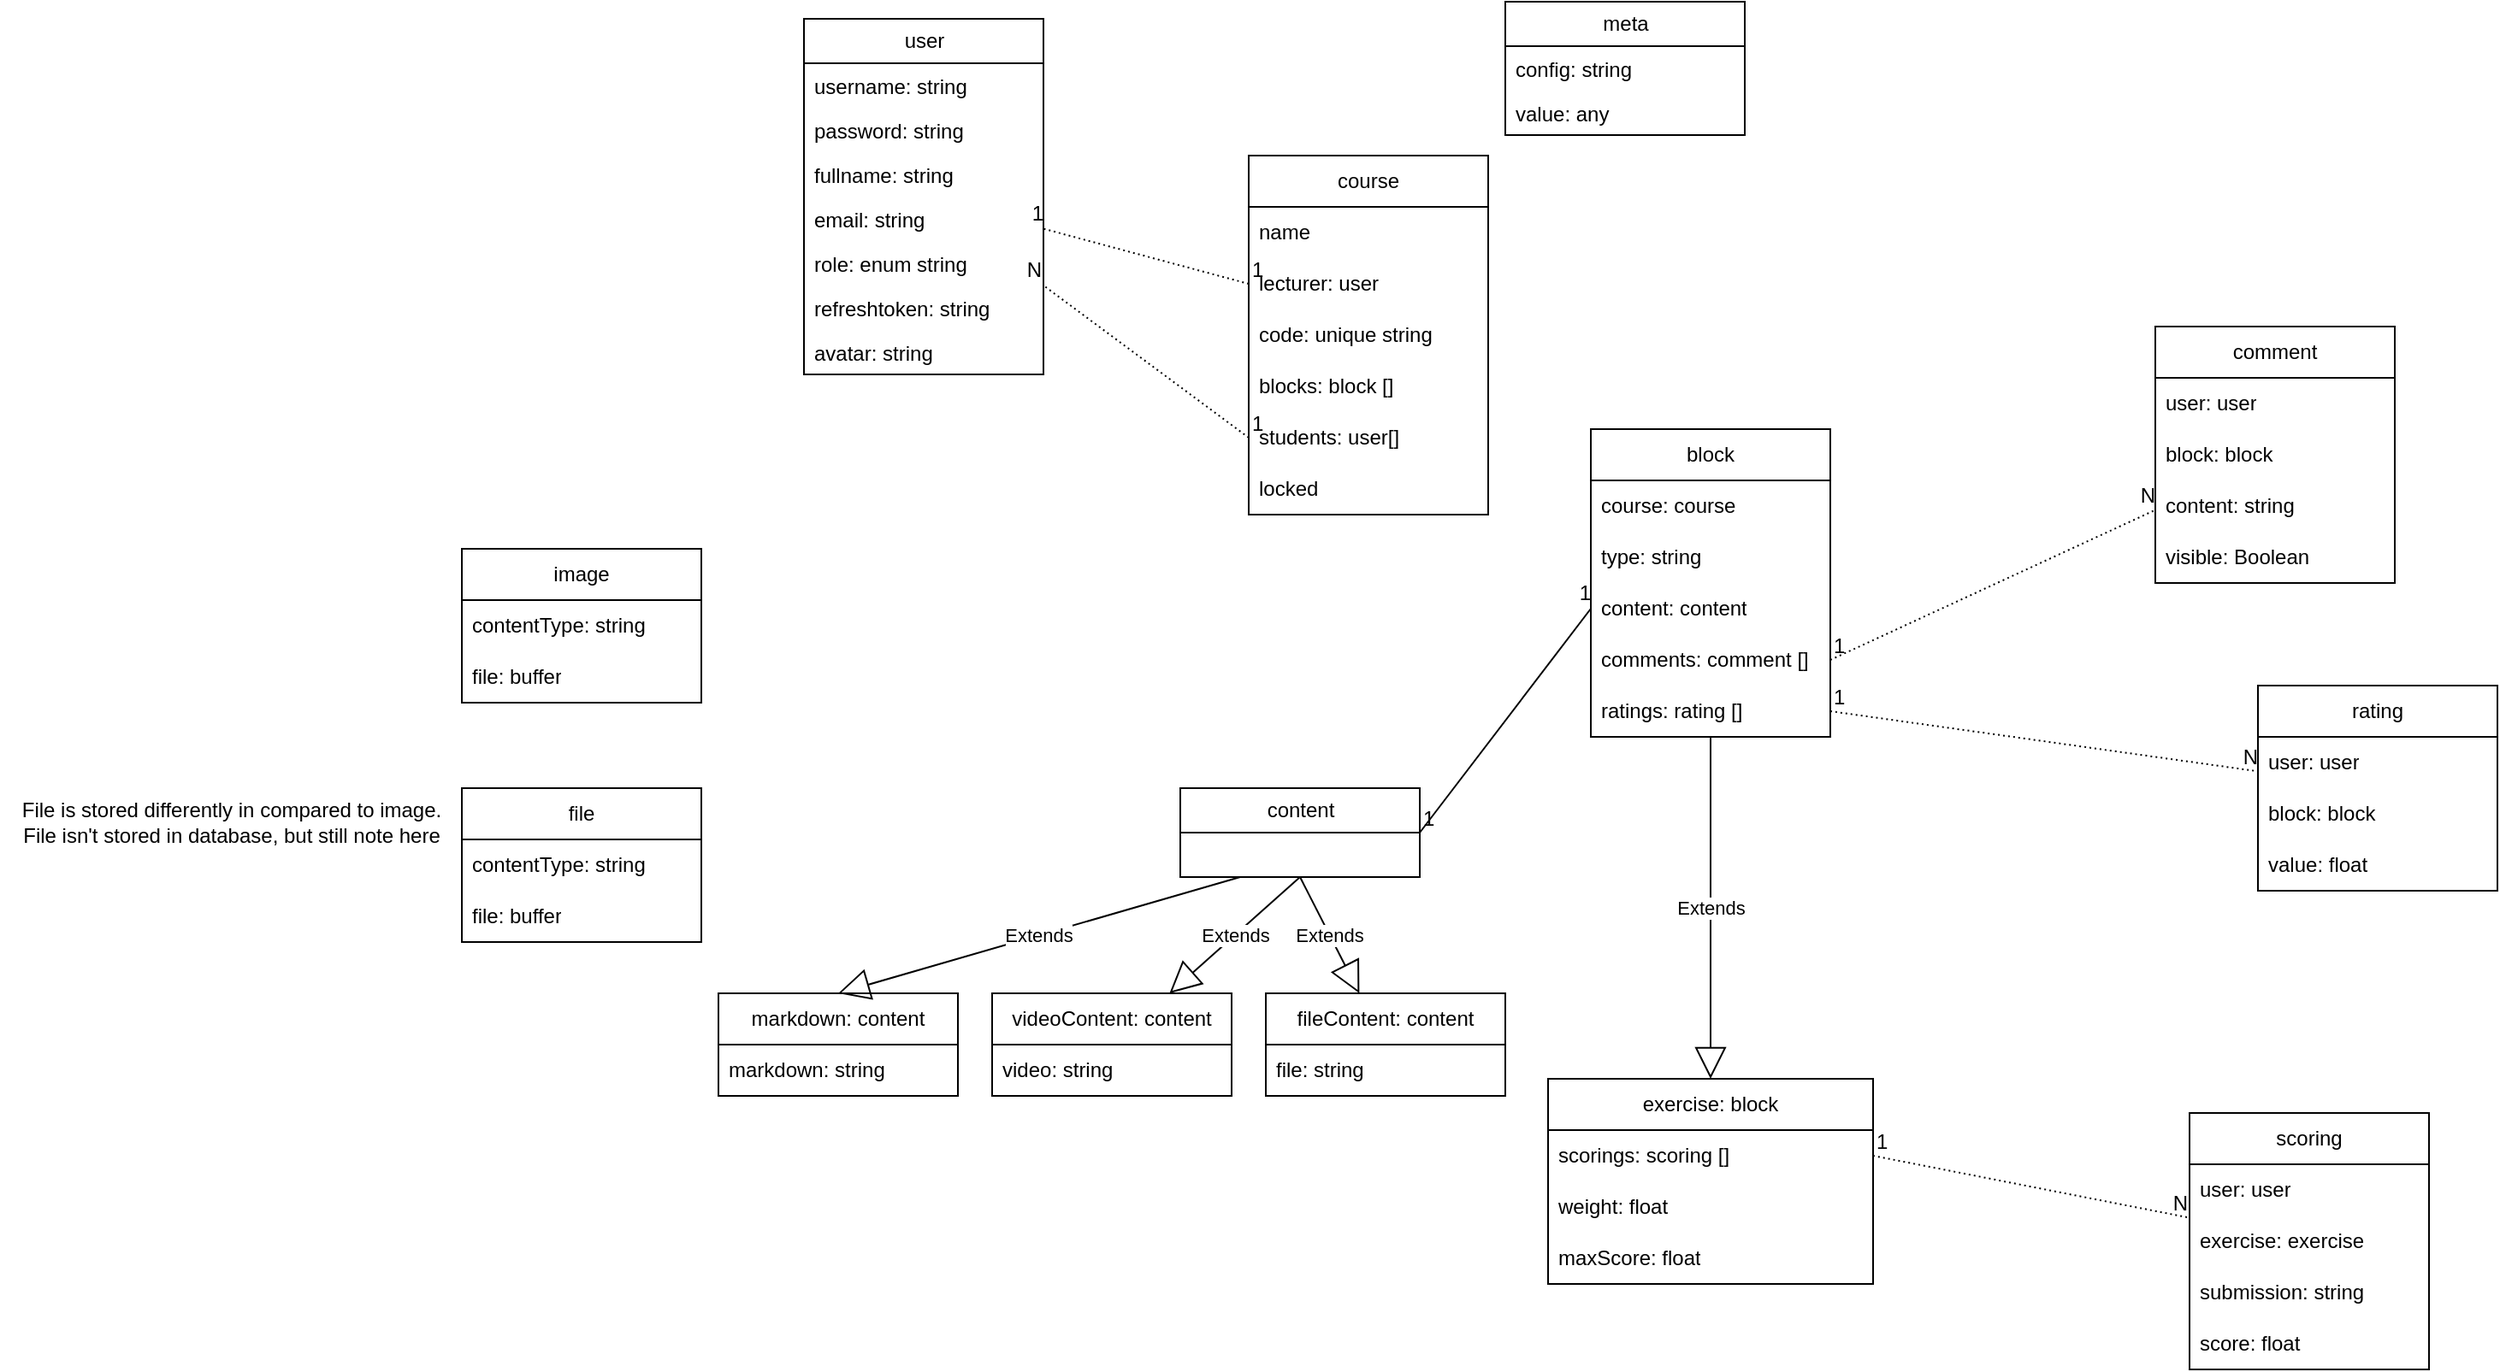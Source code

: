 <mxfile version="20.5.3" type="device" pages="2"><diagram id="YB6r-hcfbJLLdhidVfNR" name="Database Design Diagram"><mxGraphModel dx="2272" dy="1032" grid="1" gridSize="10" guides="1" tooltips="1" connect="1" arrows="1" fold="1" page="1" pageScale="1" pageWidth="850" pageHeight="1100" math="0" shadow="0"><root><mxCell id="0"/><mxCell id="1" parent="0"/><mxCell id="WoU8ykzPIWbGjTpXF9rT-1" value="user" style="swimlane;fontStyle=0;childLayout=stackLayout;horizontal=1;startSize=26;fillColor=none;horizontalStack=0;resizeParent=1;resizeParentMax=0;resizeLast=0;collapsible=1;marginBottom=0;html=1;" vertex="1" parent="1"><mxGeometry x="-80" y="180" width="140" height="208" as="geometry"/></mxCell><mxCell id="WoU8ykzPIWbGjTpXF9rT-2" value="username: string" style="text;strokeColor=none;fillColor=none;align=left;verticalAlign=top;spacingLeft=4;spacingRight=4;overflow=hidden;rotatable=0;points=[[0,0.5],[1,0.5]];portConstraint=eastwest;whiteSpace=wrap;html=1;" vertex="1" parent="WoU8ykzPIWbGjTpXF9rT-1"><mxGeometry y="26" width="140" height="26" as="geometry"/></mxCell><mxCell id="WoU8ykzPIWbGjTpXF9rT-3" value="password: string" style="text;strokeColor=none;fillColor=none;align=left;verticalAlign=top;spacingLeft=4;spacingRight=4;overflow=hidden;rotatable=0;points=[[0,0.5],[1,0.5]];portConstraint=eastwest;whiteSpace=wrap;html=1;" vertex="1" parent="WoU8ykzPIWbGjTpXF9rT-1"><mxGeometry y="52" width="140" height="26" as="geometry"/></mxCell><mxCell id="WoU8ykzPIWbGjTpXF9rT-4" value="fullname: string" style="text;strokeColor=none;fillColor=none;align=left;verticalAlign=top;spacingLeft=4;spacingRight=4;overflow=hidden;rotatable=0;points=[[0,0.5],[1,0.5]];portConstraint=eastwest;whiteSpace=wrap;html=1;" vertex="1" parent="WoU8ykzPIWbGjTpXF9rT-1"><mxGeometry y="78" width="140" height="26" as="geometry"/></mxCell><mxCell id="WoU8ykzPIWbGjTpXF9rT-5" value="email: string" style="text;strokeColor=none;fillColor=none;align=left;verticalAlign=top;spacingLeft=4;spacingRight=4;overflow=hidden;rotatable=0;points=[[0,0.5],[1,0.5]];portConstraint=eastwest;whiteSpace=wrap;html=1;" vertex="1" parent="WoU8ykzPIWbGjTpXF9rT-1"><mxGeometry y="104" width="140" height="26" as="geometry"/></mxCell><mxCell id="WoU8ykzPIWbGjTpXF9rT-6" value="role: enum string" style="text;strokeColor=none;fillColor=none;align=left;verticalAlign=top;spacingLeft=4;spacingRight=4;overflow=hidden;rotatable=0;points=[[0,0.5],[1,0.5]];portConstraint=eastwest;whiteSpace=wrap;html=1;" vertex="1" parent="WoU8ykzPIWbGjTpXF9rT-1"><mxGeometry y="130" width="140" height="26" as="geometry"/></mxCell><mxCell id="WoU8ykzPIWbGjTpXF9rT-7" value="refreshtoken: string" style="text;strokeColor=none;fillColor=none;align=left;verticalAlign=top;spacingLeft=4;spacingRight=4;overflow=hidden;rotatable=0;points=[[0,0.5],[1,0.5]];portConstraint=eastwest;whiteSpace=wrap;html=1;" vertex="1" parent="WoU8ykzPIWbGjTpXF9rT-1"><mxGeometry y="156" width="140" height="26" as="geometry"/></mxCell><mxCell id="WoU8ykzPIWbGjTpXF9rT-8" value="avatar: string" style="text;strokeColor=none;fillColor=none;align=left;verticalAlign=top;spacingLeft=4;spacingRight=4;overflow=hidden;rotatable=0;points=[[0,0.5],[1,0.5]];portConstraint=eastwest;whiteSpace=wrap;html=1;" vertex="1" parent="WoU8ykzPIWbGjTpXF9rT-1"><mxGeometry y="182" width="140" height="26" as="geometry"/></mxCell><mxCell id="WoU8ykzPIWbGjTpXF9rT-9" value="image" style="swimlane;fontStyle=0;childLayout=stackLayout;horizontal=1;startSize=30;horizontalStack=0;resizeParent=1;resizeParentMax=0;resizeLast=0;collapsible=1;marginBottom=0;whiteSpace=wrap;html=1;" vertex="1" parent="1"><mxGeometry x="-280" y="490" width="140" height="90" as="geometry"/></mxCell><mxCell id="WoU8ykzPIWbGjTpXF9rT-10" value="contentType: string" style="text;strokeColor=none;fillColor=none;align=left;verticalAlign=middle;spacingLeft=4;spacingRight=4;overflow=hidden;points=[[0,0.5],[1,0.5]];portConstraint=eastwest;rotatable=0;whiteSpace=wrap;html=1;" vertex="1" parent="WoU8ykzPIWbGjTpXF9rT-9"><mxGeometry y="30" width="140" height="30" as="geometry"/></mxCell><mxCell id="WoU8ykzPIWbGjTpXF9rT-11" value="file: buffer" style="text;strokeColor=none;fillColor=none;align=left;verticalAlign=middle;spacingLeft=4;spacingRight=4;overflow=hidden;points=[[0,0.5],[1,0.5]];portConstraint=eastwest;rotatable=0;whiteSpace=wrap;html=1;" vertex="1" parent="WoU8ykzPIWbGjTpXF9rT-9"><mxGeometry y="60" width="140" height="30" as="geometry"/></mxCell><mxCell id="WoU8ykzPIWbGjTpXF9rT-13" value="meta" style="swimlane;fontStyle=0;childLayout=stackLayout;horizontal=1;startSize=26;fillColor=none;horizontalStack=0;resizeParent=1;resizeParentMax=0;resizeLast=0;collapsible=1;marginBottom=0;html=1;" vertex="1" parent="1"><mxGeometry x="330" y="170" width="140" height="78" as="geometry"/></mxCell><mxCell id="WoU8ykzPIWbGjTpXF9rT-14" value="config: string" style="text;strokeColor=none;fillColor=none;align=left;verticalAlign=top;spacingLeft=4;spacingRight=4;overflow=hidden;rotatable=0;points=[[0,0.5],[1,0.5]];portConstraint=eastwest;whiteSpace=wrap;html=1;" vertex="1" parent="WoU8ykzPIWbGjTpXF9rT-13"><mxGeometry y="26" width="140" height="26" as="geometry"/></mxCell><mxCell id="WoU8ykzPIWbGjTpXF9rT-15" value="value: any" style="text;strokeColor=none;fillColor=none;align=left;verticalAlign=top;spacingLeft=4;spacingRight=4;overflow=hidden;rotatable=0;points=[[0,0.5],[1,0.5]];portConstraint=eastwest;whiteSpace=wrap;html=1;" vertex="1" parent="WoU8ykzPIWbGjTpXF9rT-13"><mxGeometry y="52" width="140" height="26" as="geometry"/></mxCell><mxCell id="WoU8ykzPIWbGjTpXF9rT-17" value="course" style="swimlane;fontStyle=0;childLayout=stackLayout;horizontal=1;startSize=30;horizontalStack=0;resizeParent=1;resizeParentMax=0;resizeLast=0;collapsible=1;marginBottom=0;whiteSpace=wrap;html=1;" vertex="1" parent="1"><mxGeometry x="180" y="260" width="140" height="210" as="geometry"/></mxCell><mxCell id="WoU8ykzPIWbGjTpXF9rT-18" value="name" style="text;strokeColor=none;fillColor=none;align=left;verticalAlign=middle;spacingLeft=4;spacingRight=4;overflow=hidden;points=[[0,0.5],[1,0.5]];portConstraint=eastwest;rotatable=0;whiteSpace=wrap;html=1;" vertex="1" parent="WoU8ykzPIWbGjTpXF9rT-17"><mxGeometry y="30" width="140" height="30" as="geometry"/></mxCell><mxCell id="WoU8ykzPIWbGjTpXF9rT-19" value="lecturer: user" style="text;strokeColor=none;fillColor=none;align=left;verticalAlign=middle;spacingLeft=4;spacingRight=4;overflow=hidden;points=[[0,0.5],[1,0.5]];portConstraint=eastwest;rotatable=0;whiteSpace=wrap;html=1;" vertex="1" parent="WoU8ykzPIWbGjTpXF9rT-17"><mxGeometry y="60" width="140" height="30" as="geometry"/></mxCell><mxCell id="WoU8ykzPIWbGjTpXF9rT-20" value="code: unique string" style="text;strokeColor=none;fillColor=none;align=left;verticalAlign=middle;spacingLeft=4;spacingRight=4;overflow=hidden;points=[[0,0.5],[1,0.5]];portConstraint=eastwest;rotatable=0;whiteSpace=wrap;html=1;" vertex="1" parent="WoU8ykzPIWbGjTpXF9rT-17"><mxGeometry y="90" width="140" height="30" as="geometry"/></mxCell><mxCell id="WoU8ykzPIWbGjTpXF9rT-35" value="blocks: block []" style="text;strokeColor=none;fillColor=none;align=left;verticalAlign=middle;spacingLeft=4;spacingRight=4;overflow=hidden;points=[[0,0.5],[1,0.5]];portConstraint=eastwest;rotatable=0;whiteSpace=wrap;html=1;" vertex="1" parent="WoU8ykzPIWbGjTpXF9rT-17"><mxGeometry y="120" width="140" height="30" as="geometry"/></mxCell><mxCell id="KMmzmA4-8_-BO-0aLhQx-1" value="students: user[]" style="text;strokeColor=none;fillColor=none;align=left;verticalAlign=middle;spacingLeft=4;spacingRight=4;overflow=hidden;points=[[0,0.5],[1,0.5]];portConstraint=eastwest;rotatable=0;whiteSpace=wrap;html=1;" vertex="1" parent="WoU8ykzPIWbGjTpXF9rT-17"><mxGeometry y="150" width="140" height="30" as="geometry"/></mxCell><mxCell id="h12h4w8-NytyU-QI00mL-1" value="locked" style="text;strokeColor=none;fillColor=none;align=left;verticalAlign=middle;spacingLeft=4;spacingRight=4;overflow=hidden;points=[[0,0.5],[1,0.5]];portConstraint=eastwest;rotatable=0;whiteSpace=wrap;html=1;" vertex="1" parent="WoU8ykzPIWbGjTpXF9rT-17"><mxGeometry y="180" width="140" height="30" as="geometry"/></mxCell><mxCell id="WoU8ykzPIWbGjTpXF9rT-21" value="block" style="swimlane;fontStyle=0;childLayout=stackLayout;horizontal=1;startSize=30;horizontalStack=0;resizeParent=1;resizeParentMax=0;resizeLast=0;collapsible=1;marginBottom=0;whiteSpace=wrap;html=1;" vertex="1" parent="1"><mxGeometry x="380" y="420" width="140" height="180" as="geometry"/></mxCell><mxCell id="WoU8ykzPIWbGjTpXF9rT-22" value="course: course" style="text;strokeColor=none;fillColor=none;align=left;verticalAlign=middle;spacingLeft=4;spacingRight=4;overflow=hidden;points=[[0,0.5],[1,0.5]];portConstraint=eastwest;rotatable=0;whiteSpace=wrap;html=1;" vertex="1" parent="WoU8ykzPIWbGjTpXF9rT-21"><mxGeometry y="30" width="140" height="30" as="geometry"/></mxCell><mxCell id="WoU8ykzPIWbGjTpXF9rT-23" value="type: string" style="text;strokeColor=none;fillColor=none;align=left;verticalAlign=middle;spacingLeft=4;spacingRight=4;overflow=hidden;points=[[0,0.5],[1,0.5]];portConstraint=eastwest;rotatable=0;whiteSpace=wrap;html=1;" vertex="1" parent="WoU8ykzPIWbGjTpXF9rT-21"><mxGeometry y="60" width="140" height="30" as="geometry"/></mxCell><mxCell id="WoU8ykzPIWbGjTpXF9rT-24" value="content: content" style="text;strokeColor=none;fillColor=none;align=left;verticalAlign=middle;spacingLeft=4;spacingRight=4;overflow=hidden;points=[[0,0.5],[1,0.5]];portConstraint=eastwest;rotatable=0;whiteSpace=wrap;html=1;" vertex="1" parent="WoU8ykzPIWbGjTpXF9rT-21"><mxGeometry y="90" width="140" height="30" as="geometry"/></mxCell><mxCell id="WoU8ykzPIWbGjTpXF9rT-25" value="comments: comment []" style="text;strokeColor=none;fillColor=none;align=left;verticalAlign=middle;spacingLeft=4;spacingRight=4;overflow=hidden;points=[[0,0.5],[1,0.5]];portConstraint=eastwest;rotatable=0;whiteSpace=wrap;html=1;" vertex="1" parent="WoU8ykzPIWbGjTpXF9rT-21"><mxGeometry y="120" width="140" height="30" as="geometry"/></mxCell><mxCell id="WoU8ykzPIWbGjTpXF9rT-34" value="ratings: rating []" style="text;strokeColor=none;fillColor=none;align=left;verticalAlign=middle;spacingLeft=4;spacingRight=4;overflow=hidden;points=[[0,0.5],[1,0.5]];portConstraint=eastwest;rotatable=0;whiteSpace=wrap;html=1;" vertex="1" parent="WoU8ykzPIWbGjTpXF9rT-21"><mxGeometry y="150" width="140" height="30" as="geometry"/></mxCell><mxCell id="WoU8ykzPIWbGjTpXF9rT-26" value="rating" style="swimlane;fontStyle=0;childLayout=stackLayout;horizontal=1;startSize=30;horizontalStack=0;resizeParent=1;resizeParentMax=0;resizeLast=0;collapsible=1;marginBottom=0;whiteSpace=wrap;html=1;" vertex="1" parent="1"><mxGeometry x="770" y="570" width="140" height="120" as="geometry"/></mxCell><mxCell id="WoU8ykzPIWbGjTpXF9rT-27" value="user: user" style="text;strokeColor=none;fillColor=none;align=left;verticalAlign=middle;spacingLeft=4;spacingRight=4;overflow=hidden;points=[[0,0.5],[1,0.5]];portConstraint=eastwest;rotatable=0;whiteSpace=wrap;html=1;" vertex="1" parent="WoU8ykzPIWbGjTpXF9rT-26"><mxGeometry y="30" width="140" height="30" as="geometry"/></mxCell><mxCell id="WoU8ykzPIWbGjTpXF9rT-28" value="block: block" style="text;strokeColor=none;fillColor=none;align=left;verticalAlign=middle;spacingLeft=4;spacingRight=4;overflow=hidden;points=[[0,0.5],[1,0.5]];portConstraint=eastwest;rotatable=0;whiteSpace=wrap;html=1;" vertex="1" parent="WoU8ykzPIWbGjTpXF9rT-26"><mxGeometry y="60" width="140" height="30" as="geometry"/></mxCell><mxCell id="WoU8ykzPIWbGjTpXF9rT-29" value="value: float" style="text;strokeColor=none;fillColor=none;align=left;verticalAlign=middle;spacingLeft=4;spacingRight=4;overflow=hidden;points=[[0,0.5],[1,0.5]];portConstraint=eastwest;rotatable=0;whiteSpace=wrap;html=1;" vertex="1" parent="WoU8ykzPIWbGjTpXF9rT-26"><mxGeometry y="90" width="140" height="30" as="geometry"/></mxCell><mxCell id="WoU8ykzPIWbGjTpXF9rT-30" value="comment" style="swimlane;fontStyle=0;childLayout=stackLayout;horizontal=1;startSize=30;horizontalStack=0;resizeParent=1;resizeParentMax=0;resizeLast=0;collapsible=1;marginBottom=0;whiteSpace=wrap;html=1;" vertex="1" parent="1"><mxGeometry x="710" y="360" width="140" height="150" as="geometry"/></mxCell><mxCell id="WoU8ykzPIWbGjTpXF9rT-31" value="user: user" style="text;strokeColor=none;fillColor=none;align=left;verticalAlign=middle;spacingLeft=4;spacingRight=4;overflow=hidden;points=[[0,0.5],[1,0.5]];portConstraint=eastwest;rotatable=0;whiteSpace=wrap;html=1;" vertex="1" parent="WoU8ykzPIWbGjTpXF9rT-30"><mxGeometry y="30" width="140" height="30" as="geometry"/></mxCell><mxCell id="WoU8ykzPIWbGjTpXF9rT-32" value="block: block" style="text;strokeColor=none;fillColor=none;align=left;verticalAlign=middle;spacingLeft=4;spacingRight=4;overflow=hidden;points=[[0,0.5],[1,0.5]];portConstraint=eastwest;rotatable=0;whiteSpace=wrap;html=1;" vertex="1" parent="WoU8ykzPIWbGjTpXF9rT-30"><mxGeometry y="60" width="140" height="30" as="geometry"/></mxCell><mxCell id="WoU8ykzPIWbGjTpXF9rT-33" value="content: string" style="text;strokeColor=none;fillColor=none;align=left;verticalAlign=middle;spacingLeft=4;spacingRight=4;overflow=hidden;points=[[0,0.5],[1,0.5]];portConstraint=eastwest;rotatable=0;whiteSpace=wrap;html=1;" vertex="1" parent="WoU8ykzPIWbGjTpXF9rT-30"><mxGeometry y="90" width="140" height="30" as="geometry"/></mxCell><mxCell id="ar0qH_tBfXvgNC2Da2N_-1" value="visible: Boolean" style="text;strokeColor=none;fillColor=none;align=left;verticalAlign=middle;spacingLeft=4;spacingRight=4;overflow=hidden;points=[[0,0.5],[1,0.5]];portConstraint=eastwest;rotatable=0;whiteSpace=wrap;html=1;" vertex="1" parent="WoU8ykzPIWbGjTpXF9rT-30"><mxGeometry y="120" width="140" height="30" as="geometry"/></mxCell><mxCell id="WoU8ykzPIWbGjTpXF9rT-40" value="exercise: block" style="swimlane;fontStyle=0;childLayout=stackLayout;horizontal=1;startSize=30;horizontalStack=0;resizeParent=1;resizeParentMax=0;resizeLast=0;collapsible=1;marginBottom=0;whiteSpace=wrap;html=1;" vertex="1" parent="1"><mxGeometry x="355" y="800" width="190" height="120" as="geometry"/></mxCell><mxCell id="WoU8ykzPIWbGjTpXF9rT-41" value="scorings: scoring []" style="text;strokeColor=none;fillColor=none;align=left;verticalAlign=middle;spacingLeft=4;spacingRight=4;overflow=hidden;points=[[0,0.5],[1,0.5]];portConstraint=eastwest;rotatable=0;whiteSpace=wrap;html=1;" vertex="1" parent="WoU8ykzPIWbGjTpXF9rT-40"><mxGeometry y="30" width="190" height="30" as="geometry"/></mxCell><mxCell id="WoU8ykzPIWbGjTpXF9rT-44" value="weight: float" style="text;strokeColor=none;fillColor=none;align=left;verticalAlign=middle;spacingLeft=4;spacingRight=4;overflow=hidden;points=[[0,0.5],[1,0.5]];portConstraint=eastwest;rotatable=0;whiteSpace=wrap;html=1;" vertex="1" parent="WoU8ykzPIWbGjTpXF9rT-40"><mxGeometry y="60" width="190" height="30" as="geometry"/></mxCell><mxCell id="WoU8ykzPIWbGjTpXF9rT-57" value="maxScore: float" style="text;strokeColor=none;fillColor=none;align=left;verticalAlign=middle;spacingLeft=4;spacingRight=4;overflow=hidden;points=[[0,0.5],[1,0.5]];portConstraint=eastwest;rotatable=0;whiteSpace=wrap;html=1;" vertex="1" parent="WoU8ykzPIWbGjTpXF9rT-40"><mxGeometry y="90" width="190" height="30" as="geometry"/></mxCell><mxCell id="WoU8ykzPIWbGjTpXF9rT-49" value="content" style="swimlane;fontStyle=0;childLayout=stackLayout;horizontal=1;startSize=26;fillColor=none;horizontalStack=0;resizeParent=1;resizeParentMax=0;resizeLast=0;collapsible=1;marginBottom=0;html=1;" vertex="1" parent="1"><mxGeometry x="140" y="630" width="140" height="52" as="geometry"/></mxCell><mxCell id="WoU8ykzPIWbGjTpXF9rT-53" value="scoring" style="swimlane;fontStyle=0;childLayout=stackLayout;horizontal=1;startSize=30;horizontalStack=0;resizeParent=1;resizeParentMax=0;resizeLast=0;collapsible=1;marginBottom=0;whiteSpace=wrap;html=1;" vertex="1" parent="1"><mxGeometry x="730" y="820" width="140" height="150" as="geometry"/></mxCell><mxCell id="WoU8ykzPIWbGjTpXF9rT-54" value="user: user" style="text;strokeColor=none;fillColor=none;align=left;verticalAlign=middle;spacingLeft=4;spacingRight=4;overflow=hidden;points=[[0,0.5],[1,0.5]];portConstraint=eastwest;rotatable=0;whiteSpace=wrap;html=1;" vertex="1" parent="WoU8ykzPIWbGjTpXF9rT-53"><mxGeometry y="30" width="140" height="30" as="geometry"/></mxCell><mxCell id="WoU8ykzPIWbGjTpXF9rT-55" value="exercise: exercise" style="text;strokeColor=none;fillColor=none;align=left;verticalAlign=middle;spacingLeft=4;spacingRight=4;overflow=hidden;points=[[0,0.5],[1,0.5]];portConstraint=eastwest;rotatable=0;whiteSpace=wrap;html=1;" vertex="1" parent="WoU8ykzPIWbGjTpXF9rT-53"><mxGeometry y="60" width="140" height="30" as="geometry"/></mxCell><mxCell id="WoU8ykzPIWbGjTpXF9rT-56" value="submission: string" style="text;strokeColor=none;fillColor=none;align=left;verticalAlign=middle;spacingLeft=4;spacingRight=4;overflow=hidden;points=[[0,0.5],[1,0.5]];portConstraint=eastwest;rotatable=0;whiteSpace=wrap;html=1;" vertex="1" parent="WoU8ykzPIWbGjTpXF9rT-53"><mxGeometry y="90" width="140" height="30" as="geometry"/></mxCell><mxCell id="WoU8ykzPIWbGjTpXF9rT-70" value="score: float" style="text;strokeColor=none;fillColor=none;align=left;verticalAlign=middle;spacingLeft=4;spacingRight=4;overflow=hidden;points=[[0,0.5],[1,0.5]];portConstraint=eastwest;rotatable=0;whiteSpace=wrap;html=1;" vertex="1" parent="WoU8ykzPIWbGjTpXF9rT-53"><mxGeometry y="120" width="140" height="30" as="geometry"/></mxCell><mxCell id="WoU8ykzPIWbGjTpXF9rT-58" value="markdown: content" style="swimlane;fontStyle=0;childLayout=stackLayout;horizontal=1;startSize=30;horizontalStack=0;resizeParent=1;resizeParentMax=0;resizeLast=0;collapsible=1;marginBottom=0;whiteSpace=wrap;html=1;" vertex="1" parent="1"><mxGeometry x="-130" y="750" width="140" height="60" as="geometry"/></mxCell><mxCell id="WoU8ykzPIWbGjTpXF9rT-61" value="markdown: string" style="text;strokeColor=none;fillColor=none;align=left;verticalAlign=middle;spacingLeft=4;spacingRight=4;overflow=hidden;points=[[0,0.5],[1,0.5]];portConstraint=eastwest;rotatable=0;whiteSpace=wrap;html=1;" vertex="1" parent="WoU8ykzPIWbGjTpXF9rT-58"><mxGeometry y="30" width="140" height="30" as="geometry"/></mxCell><mxCell id="WoU8ykzPIWbGjTpXF9rT-62" value="fileContent: content" style="swimlane;fontStyle=0;childLayout=stackLayout;horizontal=1;startSize=30;horizontalStack=0;resizeParent=1;resizeParentMax=0;resizeLast=0;collapsible=1;marginBottom=0;whiteSpace=wrap;html=1;" vertex="1" parent="1"><mxGeometry x="190" y="750" width="140" height="60" as="geometry"/></mxCell><mxCell id="WoU8ykzPIWbGjTpXF9rT-63" value="file: string" style="text;strokeColor=none;fillColor=none;align=left;verticalAlign=middle;spacingLeft=4;spacingRight=4;overflow=hidden;points=[[0,0.5],[1,0.5]];portConstraint=eastwest;rotatable=0;whiteSpace=wrap;html=1;" vertex="1" parent="WoU8ykzPIWbGjTpXF9rT-62"><mxGeometry y="30" width="140" height="30" as="geometry"/></mxCell><mxCell id="WoU8ykzPIWbGjTpXF9rT-66" value="videoContent: content" style="swimlane;fontStyle=0;childLayout=stackLayout;horizontal=1;startSize=30;horizontalStack=0;resizeParent=1;resizeParentMax=0;resizeLast=0;collapsible=1;marginBottom=0;whiteSpace=wrap;html=1;" vertex="1" parent="1"><mxGeometry x="30" y="750" width="140" height="60" as="geometry"/></mxCell><mxCell id="WoU8ykzPIWbGjTpXF9rT-67" value="video: string" style="text;strokeColor=none;fillColor=none;align=left;verticalAlign=middle;spacingLeft=4;spacingRight=4;overflow=hidden;points=[[0,0.5],[1,0.5]];portConstraint=eastwest;rotatable=0;whiteSpace=wrap;html=1;" vertex="1" parent="WoU8ykzPIWbGjTpXF9rT-66"><mxGeometry y="30" width="140" height="30" as="geometry"/></mxCell><mxCell id="WoU8ykzPIWbGjTpXF9rT-71" value="file" style="swimlane;fontStyle=0;childLayout=stackLayout;horizontal=1;startSize=30;horizontalStack=0;resizeParent=1;resizeParentMax=0;resizeLast=0;collapsible=1;marginBottom=0;whiteSpace=wrap;html=1;" vertex="1" parent="1"><mxGeometry x="-280" y="630" width="140" height="90" as="geometry"/></mxCell><mxCell id="WoU8ykzPIWbGjTpXF9rT-72" value="contentType: string" style="text;strokeColor=none;fillColor=none;align=left;verticalAlign=middle;spacingLeft=4;spacingRight=4;overflow=hidden;points=[[0,0.5],[1,0.5]];portConstraint=eastwest;rotatable=0;whiteSpace=wrap;html=1;" vertex="1" parent="WoU8ykzPIWbGjTpXF9rT-71"><mxGeometry y="30" width="140" height="30" as="geometry"/></mxCell><mxCell id="WoU8ykzPIWbGjTpXF9rT-73" value="file: buffer" style="text;strokeColor=none;fillColor=none;align=left;verticalAlign=middle;spacingLeft=4;spacingRight=4;overflow=hidden;points=[[0,0.5],[1,0.5]];portConstraint=eastwest;rotatable=0;whiteSpace=wrap;html=1;" vertex="1" parent="WoU8ykzPIWbGjTpXF9rT-71"><mxGeometry y="60" width="140" height="30" as="geometry"/></mxCell><mxCell id="WoU8ykzPIWbGjTpXF9rT-75" value="File is stored differently in compared to image. &lt;br&gt;File isn't stored in database, but still note here" style="text;html=1;align=center;verticalAlign=middle;resizable=0;points=[];autosize=1;strokeColor=none;fillColor=none;" vertex="1" parent="1"><mxGeometry x="-550" y="630" width="270" height="40" as="geometry"/></mxCell><mxCell id="WoU8ykzPIWbGjTpXF9rT-87" value="Extends" style="endArrow=block;endSize=16;endFill=0;html=1;rounded=0;" edge="1" parent="1" source="WoU8ykzPIWbGjTpXF9rT-21" target="WoU8ykzPIWbGjTpXF9rT-40"><mxGeometry width="160" relative="1" as="geometry"><mxPoint x="160" y="780" as="sourcePoint"/><mxPoint x="320" y="780" as="targetPoint"/></mxGeometry></mxCell><mxCell id="WoU8ykzPIWbGjTpXF9rT-95" value="" style="endArrow=none;html=1;rounded=0;dashed=1;dashPattern=1 2;exitX=1;exitY=0.5;exitDx=0;exitDy=0;" edge="1" parent="1" source="WoU8ykzPIWbGjTpXF9rT-25" target="WoU8ykzPIWbGjTpXF9rT-30"><mxGeometry relative="1" as="geometry"><mxPoint x="380" y="780" as="sourcePoint"/><mxPoint x="680" y="460" as="targetPoint"/></mxGeometry></mxCell><mxCell id="WoU8ykzPIWbGjTpXF9rT-96" value="1" style="resizable=0;html=1;align=left;verticalAlign=bottom;" connectable="0" vertex="1" parent="WoU8ykzPIWbGjTpXF9rT-95"><mxGeometry x="-1" relative="1" as="geometry"/></mxCell><mxCell id="WoU8ykzPIWbGjTpXF9rT-97" value="N" style="resizable=0;html=1;align=right;verticalAlign=bottom;" connectable="0" vertex="1" parent="WoU8ykzPIWbGjTpXF9rT-95"><mxGeometry x="1" relative="1" as="geometry"/></mxCell><mxCell id="WoU8ykzPIWbGjTpXF9rT-98" value="" style="endArrow=none;html=1;rounded=0;dashed=1;dashPattern=1 2;exitX=1;exitY=0.5;exitDx=0;exitDy=0;" edge="1" parent="1" source="WoU8ykzPIWbGjTpXF9rT-34" target="WoU8ykzPIWbGjTpXF9rT-26"><mxGeometry relative="1" as="geometry"><mxPoint x="530" y="565" as="sourcePoint"/><mxPoint x="720" y="466.346" as="targetPoint"/></mxGeometry></mxCell><mxCell id="WoU8ykzPIWbGjTpXF9rT-99" value="1" style="resizable=0;html=1;align=left;verticalAlign=bottom;" connectable="0" vertex="1" parent="WoU8ykzPIWbGjTpXF9rT-98"><mxGeometry x="-1" relative="1" as="geometry"/></mxCell><mxCell id="WoU8ykzPIWbGjTpXF9rT-100" value="N" style="resizable=0;html=1;align=right;verticalAlign=bottom;" connectable="0" vertex="1" parent="WoU8ykzPIWbGjTpXF9rT-98"><mxGeometry x="1" relative="1" as="geometry"/></mxCell><mxCell id="WoU8ykzPIWbGjTpXF9rT-101" value="" style="endArrow=none;html=1;rounded=0;dashed=1;dashPattern=1 2;exitX=1;exitY=0.5;exitDx=0;exitDy=0;" edge="1" parent="1" source="WoU8ykzPIWbGjTpXF9rT-41" target="WoU8ykzPIWbGjTpXF9rT-53"><mxGeometry relative="1" as="geometry"><mxPoint x="530" y="595" as="sourcePoint"/><mxPoint x="780" y="630.156" as="targetPoint"/></mxGeometry></mxCell><mxCell id="WoU8ykzPIWbGjTpXF9rT-102" value="1" style="resizable=0;html=1;align=left;verticalAlign=bottom;" connectable="0" vertex="1" parent="WoU8ykzPIWbGjTpXF9rT-101"><mxGeometry x="-1" relative="1" as="geometry"/></mxCell><mxCell id="WoU8ykzPIWbGjTpXF9rT-103" value="N" style="resizable=0;html=1;align=right;verticalAlign=bottom;" connectable="0" vertex="1" parent="WoU8ykzPIWbGjTpXF9rT-101"><mxGeometry x="1" relative="1" as="geometry"/></mxCell><mxCell id="WoU8ykzPIWbGjTpXF9rT-104" value="" style="endArrow=none;html=1;rounded=0;exitX=1;exitY=0.5;exitDx=0;exitDy=0;entryX=0;entryY=0.5;entryDx=0;entryDy=0;" edge="1" parent="1" source="WoU8ykzPIWbGjTpXF9rT-49" target="WoU8ykzPIWbGjTpXF9rT-24"><mxGeometry relative="1" as="geometry"><mxPoint x="280" y="790" as="sourcePoint"/><mxPoint x="440" y="790" as="targetPoint"/></mxGeometry></mxCell><mxCell id="WoU8ykzPIWbGjTpXF9rT-105" value="1" style="resizable=0;html=1;align=left;verticalAlign=bottom;" connectable="0" vertex="1" parent="WoU8ykzPIWbGjTpXF9rT-104"><mxGeometry x="-1" relative="1" as="geometry"/></mxCell><mxCell id="WoU8ykzPIWbGjTpXF9rT-106" value="1" style="resizable=0;html=1;align=right;verticalAlign=bottom;" connectable="0" vertex="1" parent="WoU8ykzPIWbGjTpXF9rT-104"><mxGeometry x="1" relative="1" as="geometry"/></mxCell><mxCell id="WoU8ykzPIWbGjTpXF9rT-107" value="Extends" style="endArrow=block;endSize=16;endFill=0;html=1;rounded=0;exitX=0.5;exitY=1;exitDx=0;exitDy=0;" edge="1" parent="1" source="WoU8ykzPIWbGjTpXF9rT-49" target="WoU8ykzPIWbGjTpXF9rT-62"><mxGeometry width="160" relative="1" as="geometry"><mxPoint x="170" y="770" as="sourcePoint"/><mxPoint x="330" y="770" as="targetPoint"/></mxGeometry></mxCell><mxCell id="WoU8ykzPIWbGjTpXF9rT-108" value="Extends" style="endArrow=block;endSize=16;endFill=0;html=1;rounded=0;exitX=0.5;exitY=1;exitDx=0;exitDy=0;" edge="1" parent="1" source="WoU8ykzPIWbGjTpXF9rT-49" target="WoU8ykzPIWbGjTpXF9rT-66"><mxGeometry width="160" relative="1" as="geometry"><mxPoint x="220" y="692" as="sourcePoint"/><mxPoint x="254.694" y="760" as="targetPoint"/></mxGeometry></mxCell><mxCell id="WoU8ykzPIWbGjTpXF9rT-109" value="Extends" style="endArrow=block;endSize=16;endFill=0;html=1;rounded=0;exitX=0.25;exitY=1;exitDx=0;exitDy=0;entryX=0.5;entryY=0;entryDx=0;entryDy=0;" edge="1" parent="1" source="WoU8ykzPIWbGjTpXF9rT-49" target="WoU8ykzPIWbGjTpXF9rT-58"><mxGeometry width="160" relative="1" as="geometry"><mxPoint x="220" y="692" as="sourcePoint"/><mxPoint x="143.673" y="760" as="targetPoint"/></mxGeometry></mxCell><mxCell id="KMmzmA4-8_-BO-0aLhQx-2" value="" style="endArrow=none;html=1;rounded=0;dashed=1;dashPattern=1 2;exitX=0;exitY=0.5;exitDx=0;exitDy=0;" edge="1" parent="1" source="KMmzmA4-8_-BO-0aLhQx-1" target="WoU8ykzPIWbGjTpXF9rT-1"><mxGeometry relative="1" as="geometry"><mxPoint x="530" y="565" as="sourcePoint"/><mxPoint x="100" y="390" as="targetPoint"/></mxGeometry></mxCell><mxCell id="KMmzmA4-8_-BO-0aLhQx-3" value="1" style="resizable=0;html=1;align=left;verticalAlign=bottom;" connectable="0" vertex="1" parent="KMmzmA4-8_-BO-0aLhQx-2"><mxGeometry x="-1" relative="1" as="geometry"/></mxCell><mxCell id="KMmzmA4-8_-BO-0aLhQx-4" value="N" style="resizable=0;html=1;align=right;verticalAlign=bottom;" connectable="0" vertex="1" parent="KMmzmA4-8_-BO-0aLhQx-2"><mxGeometry x="1" relative="1" as="geometry"/></mxCell><mxCell id="KMmzmA4-8_-BO-0aLhQx-6" value="" style="endArrow=none;html=1;rounded=0;dashed=1;dashPattern=1 2;exitX=0;exitY=0.5;exitDx=0;exitDy=0;" edge="1" parent="1" source="WoU8ykzPIWbGjTpXF9rT-19" target="WoU8ykzPIWbGjTpXF9rT-1"><mxGeometry relative="1" as="geometry"><mxPoint x="140" y="575" as="sourcePoint"/><mxPoint x="110" y="330" as="targetPoint"/></mxGeometry></mxCell><mxCell id="KMmzmA4-8_-BO-0aLhQx-7" value="1" style="resizable=0;html=1;align=left;verticalAlign=bottom;" connectable="0" vertex="1" parent="KMmzmA4-8_-BO-0aLhQx-6"><mxGeometry x="-1" relative="1" as="geometry"/></mxCell><mxCell id="KMmzmA4-8_-BO-0aLhQx-8" value="1" style="resizable=0;html=1;align=right;verticalAlign=bottom;" connectable="0" vertex="1" parent="KMmzmA4-8_-BO-0aLhQx-6"><mxGeometry x="1" relative="1" as="geometry"/></mxCell></root></mxGraphModel></diagram><diagram id="xxhtNzaPkzEz8Ifz7URN" name="Use Cases"><mxGraphModel dx="2983" dy="2648" grid="1" gridSize="10" guides="1" tooltips="1" connect="1" arrows="1" fold="1" page="1" pageScale="1" pageWidth="850" pageHeight="1100" math="0" shadow="0"><root><mxCell id="0"/><mxCell id="1" parent="0"/><mxCell id="zcInezRcbWMFD6ccNYoE-10" value="" style="rounded=0;whiteSpace=wrap;html=1;" vertex="1" parent="1"><mxGeometry x="-730" y="-90" width="1150" height="410" as="geometry"/></mxCell><mxCell id="swyet-M4ToWX3vkka1qd-2" value="" style="rounded=0;whiteSpace=wrap;html=1;" vertex="1" parent="1"><mxGeometry x="-820" y="-630" width="770" height="370" as="geometry"/></mxCell><mxCell id="PzVg8SY0jQ935LMDrby1-4" value="" style="rounded=0;whiteSpace=wrap;html=1;" vertex="1" parent="1"><mxGeometry x="80" y="-630" width="650" height="310" as="geometry"/></mxCell><mxCell id="_7iexwiHm-Hj2U8WNVGm-1" value="Admin&lt;br&gt;" style="shape=umlActor;verticalLabelPosition=bottom;verticalAlign=top;html=1;outlineConnect=0;" vertex="1" parent="1"><mxGeometry x="130" y="-270" width="30" height="60" as="geometry"/></mxCell><mxCell id="_7iexwiHm-Hj2U8WNVGm-2" value="Create Accounts" style="ellipse;whiteSpace=wrap;html=1;" vertex="1" parent="1"><mxGeometry x="335" y="-570" width="140" height="80" as="geometry"/></mxCell><mxCell id="_7iexwiHm-Hj2U8WNVGm-3" value="Update Profile" style="ellipse;whiteSpace=wrap;html=1;" vertex="1" parent="1"><mxGeometry x="510" y="-515" width="120" height="80" as="geometry"/></mxCell><mxCell id="PzVg8SY0jQ935LMDrby1-1" value="User" style="shape=umlActor;verticalLabelPosition=bottom;verticalAlign=top;html=1;outlineConnect=0;" vertex="1" parent="1"><mxGeometry x="560" y="-300" width="30" height="60" as="geometry"/></mxCell><mxCell id="PzVg8SY0jQ935LMDrby1-5" value="Accounts and Profile&amp;nbsp;" style="text;html=1;strokeColor=none;fillColor=none;align=center;verticalAlign=middle;whiteSpace=wrap;rounded=0;" vertex="1" parent="1"><mxGeometry x="90" y="-620" width="60" height="30" as="geometry"/></mxCell><mxCell id="PzVg8SY0jQ935LMDrby1-7" value="Delete Account" style="ellipse;whiteSpace=wrap;html=1;" vertex="1" parent="1"><mxGeometry x="150" y="-505" width="140" height="70" as="geometry"/></mxCell><mxCell id="PzVg8SY0jQ935LMDrby1-8" value="" style="edgeStyle=none;html=1;endArrow=block;endFill=0;endSize=12;verticalAlign=bottom;rounded=0;exitX=0.5;exitY=0.5;exitDx=0;exitDy=0;exitPerimeter=0;entryX=0.5;entryY=0.5;entryDx=0;entryDy=0;entryPerimeter=0;" edge="1" parent="1" source="PzVg8SY0jQ935LMDrby1-1" target="_7iexwiHm-Hj2U8WNVGm-1"><mxGeometry width="160" relative="1" as="geometry"><mxPoint x="270" y="-340" as="sourcePoint"/><mxPoint x="430" y="-340" as="targetPoint"/></mxGeometry></mxCell><mxCell id="PzVg8SY0jQ935LMDrby1-9" value="" style="edgeStyle=none;html=1;endArrow=none;verticalAlign=bottom;rounded=0;exitX=0.5;exitY=0.5;exitDx=0;exitDy=0;exitPerimeter=0;" edge="1" parent="1" source="PzVg8SY0jQ935LMDrby1-1" target="_7iexwiHm-Hj2U8WNVGm-3"><mxGeometry width="160" relative="1" as="geometry"><mxPoint x="270" y="-340" as="sourcePoint"/><mxPoint x="430" y="-340" as="targetPoint"/></mxGeometry></mxCell><mxCell id="PzVg8SY0jQ935LMDrby1-10" value="" style="edgeStyle=none;html=1;endArrow=none;verticalAlign=bottom;rounded=0;exitX=0.5;exitY=0.5;exitDx=0;exitDy=0;exitPerimeter=0;entryX=0.5;entryY=1;entryDx=0;entryDy=0;" edge="1" parent="1" source="_7iexwiHm-Hj2U8WNVGm-1" target="PzVg8SY0jQ935LMDrby1-7"><mxGeometry width="160" relative="1" as="geometry"><mxPoint x="270" y="-340" as="sourcePoint"/><mxPoint x="430" y="-340" as="targetPoint"/></mxGeometry></mxCell><mxCell id="PzVg8SY0jQ935LMDrby1-11" value="" style="edgeStyle=none;html=1;endArrow=none;verticalAlign=bottom;rounded=0;entryX=0.421;entryY=0.973;entryDx=0;entryDy=0;entryPerimeter=0;" edge="1" parent="1" source="_7iexwiHm-Hj2U8WNVGm-1" target="_7iexwiHm-Hj2U8WNVGm-2"><mxGeometry width="160" relative="1" as="geometry"><mxPoint x="270" y="-340" as="sourcePoint"/><mxPoint x="430" y="-340" as="targetPoint"/></mxGeometry></mxCell><mxCell id="PzVg8SY0jQ935LMDrby1-13" value="Student" style="shape=umlActor;html=1;verticalLabelPosition=bottom;verticalAlign=top;align=center;" vertex="1" parent="1"><mxGeometry x="555" y="-150" width="30" height="60" as="geometry"/></mxCell><mxCell id="PzVg8SY0jQ935LMDrby1-14" value="Lecturer" style="shape=umlActor;html=1;verticalLabelPosition=bottom;verticalAlign=top;align=center;" vertex="1" parent="1"><mxGeometry x="455" y="-220" width="30" height="60" as="geometry"/></mxCell><mxCell id="PzVg8SY0jQ935LMDrby1-15" value="Mod" style="shape=umlActor;html=1;verticalLabelPosition=bottom;verticalAlign=top;align=center;" vertex="1" parent="1"><mxGeometry x="655" y="-70" width="30" height="60" as="geometry"/></mxCell><mxCell id="PzVg8SY0jQ935LMDrby1-20" value="" style="edgeStyle=none;html=1;endArrow=block;endFill=0;endSize=12;verticalAlign=bottom;rounded=0;exitX=0.5;exitY=0.5;exitDx=0;exitDy=0;exitPerimeter=0;entryX=0.526;entryY=0.406;entryDx=0;entryDy=0;entryPerimeter=0;" edge="1" parent="1" source="PzVg8SY0jQ935LMDrby1-1" target="PzVg8SY0jQ935LMDrby1-14"><mxGeometry width="160" relative="1" as="geometry"><mxPoint x="300" y="-20" as="sourcePoint"/><mxPoint x="250" y="-100" as="targetPoint"/></mxGeometry></mxCell><mxCell id="PzVg8SY0jQ935LMDrby1-21" value="" style="edgeStyle=none;html=1;endArrow=block;endFill=0;endSize=12;verticalAlign=bottom;rounded=0;exitX=0.5;exitY=0.5;exitDx=0;exitDy=0;exitPerimeter=0;" edge="1" parent="1" source="PzVg8SY0jQ935LMDrby1-1" target="PzVg8SY0jQ935LMDrby1-13"><mxGeometry width="160" relative="1" as="geometry"><mxPoint x="300" y="-20" as="sourcePoint"/><mxPoint x="460" y="-20" as="targetPoint"/></mxGeometry></mxCell><mxCell id="PzVg8SY0jQ935LMDrby1-22" value="" style="edgeStyle=none;html=1;endArrow=block;endFill=0;endSize=12;verticalAlign=bottom;rounded=0;exitX=0.5;exitY=0.5;exitDx=0;exitDy=0;exitPerimeter=0;entryX=0.457;entryY=0.642;entryDx=0;entryDy=0;entryPerimeter=0;" edge="1" parent="1" source="PzVg8SY0jQ935LMDrby1-1" target="PzVg8SY0jQ935LMDrby1-15"><mxGeometry width="160" relative="1" as="geometry"><mxPoint x="300" y="-20" as="sourcePoint"/><mxPoint x="460" y="-20" as="targetPoint"/></mxGeometry></mxCell><mxCell id="PzVg8SY0jQ935LMDrby1-23" value="Create Course" style="ellipse;whiteSpace=wrap;html=1;" vertex="1" parent="1"><mxGeometry x="-630" y="-585" width="140" height="70" as="geometry"/></mxCell><mxCell id="PzVg8SY0jQ935LMDrby1-24" value="Add Lecturer" style="ellipse;whiteSpace=wrap;html=1;" vertex="1" parent="1"><mxGeometry x="-440" y="-580" width="140" height="70" as="geometry"/></mxCell><mxCell id="PzVg8SY0jQ935LMDrby1-25" value="Add Student" style="ellipse;whiteSpace=wrap;html=1;" vertex="1" parent="1"><mxGeometry x="-300" y="-515" width="140" height="70" as="geometry"/></mxCell><mxCell id="PzVg8SY0jQ935LMDrby1-26" value="Delete Course" style="ellipse;whiteSpace=wrap;html=1;" vertex="1" parent="1"><mxGeometry x="-250" y="-420" width="140" height="70" as="geometry"/></mxCell><mxCell id="PzVg8SY0jQ935LMDrby1-27" value="Lock Courses" style="ellipse;whiteSpace=wrap;html=1;" vertex="1" parent="1"><mxGeometry x="-790" y="-490" width="140" height="70" as="geometry"/></mxCell><mxCell id="PzVg8SY0jQ935LMDrby1-28" value="Manage Courses" style="ellipse;whiteSpace=wrap;html=1;" vertex="1" parent="1"><mxGeometry x="-550" y="-390" width="140" height="70" as="geometry"/></mxCell><mxCell id="PzVg8SY0jQ935LMDrby1-29" value="&amp;lt;&amp;lt;include&amp;gt;&amp;gt;" style="edgeStyle=none;html=1;endArrow=open;verticalAlign=bottom;dashed=1;labelBackgroundColor=none;rounded=0;exitX=0.299;exitY=0.037;exitDx=0;exitDy=0;entryX=0.612;entryY=1.037;entryDx=0;entryDy=0;entryPerimeter=0;exitPerimeter=0;" edge="1" parent="1" source="PzVg8SY0jQ935LMDrby1-28" target="PzVg8SY0jQ935LMDrby1-27"><mxGeometry width="160" relative="1" as="geometry"><mxPoint x="-440" y="-230" as="sourcePoint"/><mxPoint x="-280" y="-230" as="targetPoint"/></mxGeometry></mxCell><mxCell id="PzVg8SY0jQ935LMDrby1-30" value="&amp;lt;&amp;lt;extend&amp;gt;&amp;gt;" style="edgeStyle=none;html=1;startArrow=open;endArrow=none;startSize=12;verticalAlign=bottom;dashed=1;labelBackgroundColor=none;rounded=0;exitX=0.5;exitY=1;exitDx=0;exitDy=0;entryX=0.398;entryY=-0.007;entryDx=0;entryDy=0;entryPerimeter=0;" edge="1" parent="1" source="PzVg8SY0jQ935LMDrby1-23" target="PzVg8SY0jQ935LMDrby1-28"><mxGeometry width="160" relative="1" as="geometry"><mxPoint x="-440" y="-230" as="sourcePoint"/><mxPoint x="-280" y="-230" as="targetPoint"/></mxGeometry></mxCell><mxCell id="PzVg8SY0jQ935LMDrby1-31" value="&amp;lt;&amp;lt;include&amp;gt;&amp;gt;" style="edgeStyle=none;html=1;endArrow=open;verticalAlign=bottom;dashed=1;labelBackgroundColor=none;rounded=0;entryX=0.354;entryY=1.004;entryDx=0;entryDy=0;entryPerimeter=0;" edge="1" parent="1" source="PzVg8SY0jQ935LMDrby1-28" target="PzVg8SY0jQ935LMDrby1-24"><mxGeometry width="160" relative="1" as="geometry"><mxPoint x="-440" y="-230" as="sourcePoint"/><mxPoint x="-280" y="-230" as="targetPoint"/></mxGeometry></mxCell><mxCell id="PzVg8SY0jQ935LMDrby1-32" value="&amp;lt;&amp;lt;include&amp;gt;&amp;gt;" style="edgeStyle=none;html=1;endArrow=open;verticalAlign=bottom;dashed=1;labelBackgroundColor=none;rounded=0;exitX=0.738;exitY=0.059;exitDx=0;exitDy=0;exitPerimeter=0;entryX=0;entryY=1;entryDx=0;entryDy=0;" edge="1" parent="1" source="PzVg8SY0jQ935LMDrby1-28" target="PzVg8SY0jQ935LMDrby1-25"><mxGeometry width="160" relative="1" as="geometry"><mxPoint x="-440" y="-230" as="sourcePoint"/><mxPoint x="-280" y="-230" as="targetPoint"/></mxGeometry></mxCell><mxCell id="PzVg8SY0jQ935LMDrby1-33" value="&amp;lt;&amp;lt;include&amp;gt;&amp;gt;" style="edgeStyle=none;html=1;endArrow=open;verticalAlign=bottom;dashed=1;labelBackgroundColor=none;rounded=0;exitX=0.969;exitY=0.323;exitDx=0;exitDy=0;exitPerimeter=0;entryX=0;entryY=1;entryDx=0;entryDy=0;" edge="1" parent="1" source="PzVg8SY0jQ935LMDrby1-28" target="PzVg8SY0jQ935LMDrby1-26"><mxGeometry width="160" relative="1" as="geometry"><mxPoint x="-440" y="-230" as="sourcePoint"/><mxPoint x="-280" y="-230" as="targetPoint"/></mxGeometry></mxCell><mxCell id="ebN23YxbxXDkjQeVtzVU-1" value="Mod" style="shape=umlActor;html=1;verticalLabelPosition=bottom;verticalAlign=top;align=center;" vertex="1" parent="1"><mxGeometry x="-495" y="-230" width="30" height="60" as="geometry"/></mxCell><mxCell id="swyet-M4ToWX3vkka1qd-1" value="" style="edgeStyle=none;html=1;endArrow=none;verticalAlign=bottom;rounded=0;exitX=0.5;exitY=1;exitDx=0;exitDy=0;entryX=0.5;entryY=0.5;entryDx=0;entryDy=0;entryPerimeter=0;" edge="1" parent="1" source="PzVg8SY0jQ935LMDrby1-28" target="ebN23YxbxXDkjQeVtzVU-1"><mxGeometry width="160" relative="1" as="geometry"><mxPoint x="-280" y="-290" as="sourcePoint"/><mxPoint x="-120" y="-290" as="targetPoint"/></mxGeometry></mxCell><mxCell id="swyet-M4ToWX3vkka1qd-3" value="Courses Management" style="text;html=1;strokeColor=none;fillColor=none;align=center;verticalAlign=middle;whiteSpace=wrap;rounded=0;" vertex="1" parent="1"><mxGeometry x="-800" y="-615" width="60" height="30" as="geometry"/></mxCell><mxCell id="swyet-M4ToWX3vkka1qd-4" value="Create block on course" style="ellipse;whiteSpace=wrap;html=1;" vertex="1" parent="1"><mxGeometry x="-620" width="140" height="70" as="geometry"/></mxCell><mxCell id="swyet-M4ToWX3vkka1qd-5" value="Edit Block Content" style="ellipse;whiteSpace=wrap;html=1;" vertex="1" parent="1"><mxGeometry x="-450" width="140" height="70" as="geometry"/></mxCell><mxCell id="swyet-M4ToWX3vkka1qd-6" value="Score Students on Block" style="ellipse;whiteSpace=wrap;html=1;" vertex="1" parent="1"><mxGeometry x="-280" width="140" height="70" as="geometry"/></mxCell><mxCell id="swyet-M4ToWX3vkka1qd-7" value="Change Weighted number" style="ellipse;whiteSpace=wrap;html=1;" vertex="1" parent="1"><mxGeometry x="-120" y="90" width="140" height="70" as="geometry"/></mxCell><mxCell id="zcInezRcbWMFD6ccNYoE-2" value="Manage single course" style="ellipse;whiteSpace=wrap;html=1;" vertex="1" parent="1"><mxGeometry x="-390" y="190" width="140" height="70" as="geometry"/></mxCell><mxCell id="zcInezRcbWMFD6ccNYoE-3" value="&amp;lt;&amp;lt;include&amp;gt;&amp;gt;" style="edgeStyle=none;html=1;endArrow=open;verticalAlign=bottom;dashed=1;labelBackgroundColor=none;rounded=0;" edge="1" parent="1" source="zcInezRcbWMFD6ccNYoE-2" target="swyet-M4ToWX3vkka1qd-7"><mxGeometry width="160" relative="1" as="geometry"><mxPoint x="-230" y="240" as="sourcePoint"/><mxPoint x="-70" y="240" as="targetPoint"/></mxGeometry></mxCell><mxCell id="zcInezRcbWMFD6ccNYoE-5" value="&amp;lt;&amp;lt;include&amp;gt;&amp;gt;" style="edgeStyle=none;html=1;endArrow=open;verticalAlign=bottom;dashed=1;labelBackgroundColor=none;rounded=0;entryX=0.387;entryY=0.971;entryDx=0;entryDy=0;entryPerimeter=0;" edge="1" parent="1" source="zcInezRcbWMFD6ccNYoE-2" target="swyet-M4ToWX3vkka1qd-6"><mxGeometry width="160" relative="1" as="geometry"><mxPoint x="-230" y="240" as="sourcePoint"/><mxPoint x="-70" y="240" as="targetPoint"/></mxGeometry></mxCell><mxCell id="zcInezRcbWMFD6ccNYoE-6" value="&amp;lt;&amp;lt;include&amp;gt;&amp;gt;" style="edgeStyle=none;html=1;endArrow=open;verticalAlign=bottom;dashed=1;labelBackgroundColor=none;rounded=0;exitX=0.5;exitY=0;exitDx=0;exitDy=0;entryX=0.5;entryY=1;entryDx=0;entryDy=0;" edge="1" parent="1" source="zcInezRcbWMFD6ccNYoE-2" target="swyet-M4ToWX3vkka1qd-5"><mxGeometry width="160" relative="1" as="geometry"><mxPoint x="-230" y="240" as="sourcePoint"/><mxPoint x="-70" y="240" as="targetPoint"/></mxGeometry></mxCell><mxCell id="zcInezRcbWMFD6ccNYoE-7" value="&amp;lt;&amp;lt;include&amp;gt;&amp;gt;" style="edgeStyle=none;html=1;endArrow=open;verticalAlign=bottom;dashed=1;labelBackgroundColor=none;rounded=0;exitX=0;exitY=0;exitDx=0;exitDy=0;entryX=0.705;entryY=1.015;entryDx=0;entryDy=0;entryPerimeter=0;" edge="1" parent="1" source="zcInezRcbWMFD6ccNYoE-2" target="swyet-M4ToWX3vkka1qd-4"><mxGeometry width="160" relative="1" as="geometry"><mxPoint x="-230" y="240" as="sourcePoint"/><mxPoint x="-70" y="240" as="targetPoint"/></mxGeometry></mxCell><mxCell id="zcInezRcbWMFD6ccNYoE-8" value="Lecturer" style="shape=umlActor;html=1;verticalLabelPosition=bottom;verticalAlign=top;align=center;" vertex="1" parent="1"><mxGeometry x="-335" y="370" width="30" height="60" as="geometry"/></mxCell><mxCell id="zcInezRcbWMFD6ccNYoE-11" value="Course Blocks Management" style="text;html=1;strokeColor=none;fillColor=none;align=center;verticalAlign=middle;whiteSpace=wrap;rounded=0;" vertex="1" parent="1"><mxGeometry x="-660" y="-70" width="60" height="30" as="geometry"/></mxCell><mxCell id="zcInezRcbWMFD6ccNYoE-12" value="Delete Block" style="ellipse;whiteSpace=wrap;html=1;" vertex="1" parent="1"><mxGeometry x="-670" y="120" width="140" height="70" as="geometry"/></mxCell><mxCell id="zcInezRcbWMFD6ccNYoE-13" value="&amp;lt;&amp;lt;include&amp;gt;&amp;gt;" style="edgeStyle=none;html=1;endArrow=open;verticalAlign=bottom;dashed=1;labelBackgroundColor=none;rounded=0;exitX=-0.003;exitY=0.356;exitDx=0;exitDy=0;exitPerimeter=0;" edge="1" parent="1" source="zcInezRcbWMFD6ccNYoE-2" target="zcInezRcbWMFD6ccNYoE-12"><mxGeometry width="160" relative="1" as="geometry"><mxPoint x="-220" y="290" as="sourcePoint"/><mxPoint x="-60" y="290" as="targetPoint"/></mxGeometry></mxCell><mxCell id="zcInezRcbWMFD6ccNYoE-14" value="" style="edgeStyle=none;html=1;endArrow=none;verticalAlign=bottom;rounded=0;exitX=0.5;exitY=0.5;exitDx=0;exitDy=0;exitPerimeter=0;entryX=0.5;entryY=1;entryDx=0;entryDy=0;" edge="1" parent="1" source="zcInezRcbWMFD6ccNYoE-8" target="zcInezRcbWMFD6ccNYoE-2"><mxGeometry width="160" relative="1" as="geometry"><mxPoint x="-220" y="290" as="sourcePoint"/><mxPoint x="-60" y="290" as="targetPoint"/></mxGeometry></mxCell><mxCell id="zcInezRcbWMFD6ccNYoE-15" value="Submit Exercise on an exercise Block" style="ellipse;whiteSpace=wrap;html=1;" vertex="1" parent="1"><mxGeometry x="-10" y="-20" width="160" height="70" as="geometry"/></mxCell><mxCell id="zcInezRcbWMFD6ccNYoE-16" value="Comment on a block" style="ellipse;whiteSpace=wrap;html=1;" vertex="1" parent="1"><mxGeometry x="270" y="70" width="140" height="70" as="geometry"/></mxCell><mxCell id="zcInezRcbWMFD6ccNYoE-17" value="Rate a block" style="ellipse;whiteSpace=wrap;html=1;" vertex="1" parent="1"><mxGeometry x="170" y="-40" width="140" height="70" as="geometry"/></mxCell><mxCell id="zcInezRcbWMFD6ccNYoE-18" value="Student" style="shape=umlActor;html=1;verticalLabelPosition=bottom;verticalAlign=top;align=center;" vertex="1" parent="1"><mxGeometry x="130" y="370" width="30" height="60" as="geometry"/></mxCell><mxCell id="zcInezRcbWMFD6ccNYoE-19" value="" style="edgeStyle=none;html=1;endArrow=none;verticalAlign=bottom;rounded=0;exitX=0.5;exitY=1;exitDx=0;exitDy=0;entryX=0.5;entryY=0.5;entryDx=0;entryDy=0;entryPerimeter=0;" edge="1" parent="1" source="zcInezRcbWMFD6ccNYoE-15" target="zcInezRcbWMFD6ccNYoE-18"><mxGeometry width="160" relative="1" as="geometry"><mxPoint x="60" y="320" as="sourcePoint"/><mxPoint x="220" y="320" as="targetPoint"/></mxGeometry></mxCell><mxCell id="zcInezRcbWMFD6ccNYoE-20" value="" style="edgeStyle=none;html=1;endArrow=none;verticalAlign=bottom;rounded=0;entryX=0.398;entryY=1.024;entryDx=0;entryDy=0;entryPerimeter=0;exitX=0.5;exitY=0.5;exitDx=0;exitDy=0;exitPerimeter=0;" edge="1" parent="1" source="zcInezRcbWMFD6ccNYoE-18" target="zcInezRcbWMFD6ccNYoE-17"><mxGeometry width="160" relative="1" as="geometry"><mxPoint x="60" y="320" as="sourcePoint"/><mxPoint x="220" y="320" as="targetPoint"/></mxGeometry></mxCell><mxCell id="zcInezRcbWMFD6ccNYoE-21" value="" style="edgeStyle=none;html=1;endArrow=none;verticalAlign=bottom;rounded=0;entryX=0.5;entryY=1;entryDx=0;entryDy=0;exitX=0.5;exitY=0.5;exitDx=0;exitDy=0;exitPerimeter=0;" edge="1" parent="1" source="zcInezRcbWMFD6ccNYoE-18" target="zcInezRcbWMFD6ccNYoE-16"><mxGeometry width="160" relative="1" as="geometry"><mxPoint x="60" y="320" as="sourcePoint"/><mxPoint x="220" y="320" as="targetPoint"/></mxGeometry></mxCell></root></mxGraphModel></diagram></mxfile>